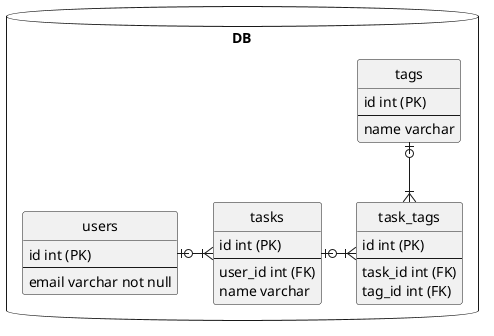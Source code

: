 @startuml
hide circle

database DB {
    entity users {
        id int (PK)
        --
        email varchar not null
    }

    entity tasks {
        id int (PK)
        --
        user_id int (FK)
        name varchar
    }

    entity tags {
        id int (PK)
        --
        name varchar
    }

    entity task_tags {
        id int (PK)
        --
        task_id int (FK)
        tag_id int (FK)
    }
}

users |o-|{ tasks
tasks |o-|{ task_tags
tags |o--|{ task_tags
@enduml

